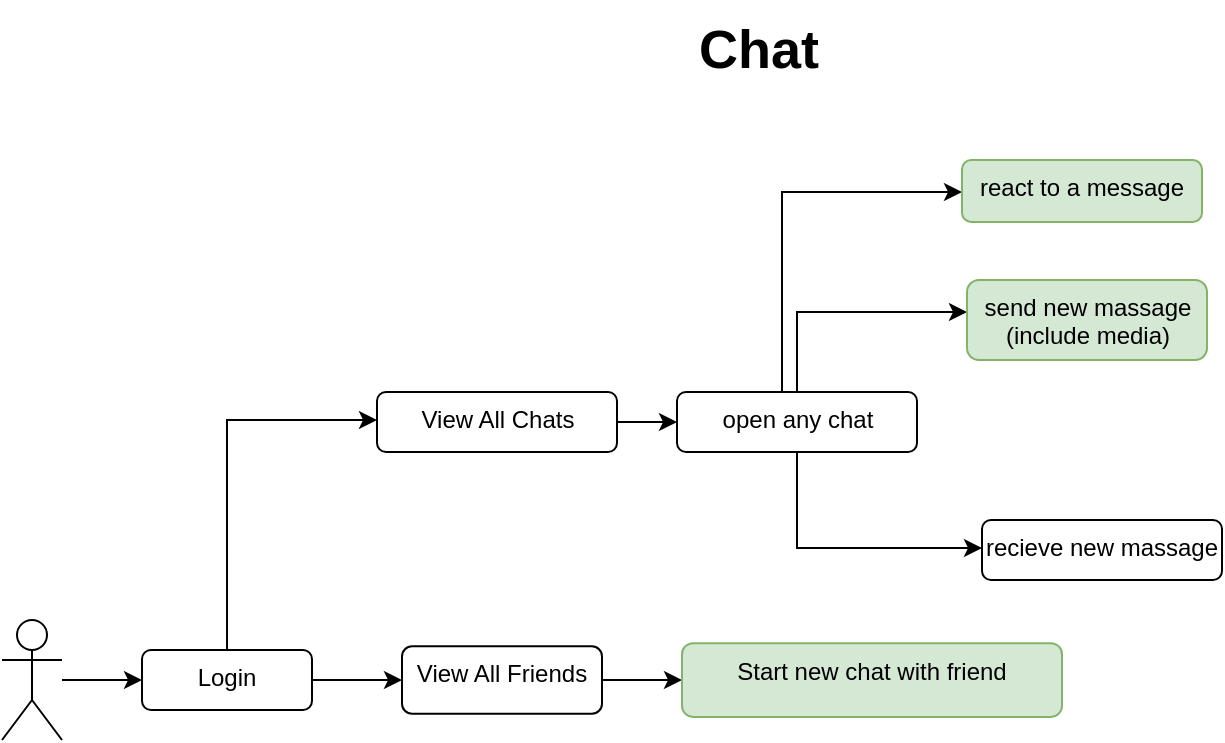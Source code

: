 <mxfile version="22.1.2" type="device" pages="2">
  <diagram id="prtHgNgQTEPvFCAcTncT" name="chat">
    <mxGraphModel dx="1036" dy="606" grid="1" gridSize="10" guides="1" tooltips="1" connect="1" arrows="1" fold="1" page="1" pageScale="1" pageWidth="1169" pageHeight="827" background="#ffffff" math="0" shadow="0">
      <root>
        <mxCell id="0" />
        <mxCell id="1" parent="0" />
        <mxCell id="4-wwQdxOtaoQIMyE8Uty-5" value="" style="edgeStyle=orthogonalEdgeStyle;rounded=0;orthogonalLoop=1;jettySize=auto;html=1;" parent="1" source="4-wwQdxOtaoQIMyE8Uty-2" target="4-wwQdxOtaoQIMyE8Uty-4" edge="1">
          <mxGeometry relative="1" as="geometry" />
        </mxCell>
        <mxCell id="4-wwQdxOtaoQIMyE8Uty-2" value="&lt;font style=&quot;font-size: 12px;&quot;&gt;Actor&lt;/font&gt;" style="shape=umlActor;verticalLabelPosition=bottom;verticalAlign=top;html=1;outlineConnect=0;fontSize=12;labelBorderColor=none;shadow=0;noLabel=1;" parent="1" vertex="1">
          <mxGeometry x="20" y="310" width="30" height="60" as="geometry" />
        </mxCell>
        <mxCell id="4-wwQdxOtaoQIMyE8Uty-7" value="" style="edgeStyle=orthogonalEdgeStyle;rounded=0;orthogonalLoop=1;jettySize=auto;html=1;" parent="1" source="4-wwQdxOtaoQIMyE8Uty-4" target="4-wwQdxOtaoQIMyE8Uty-6" edge="1">
          <mxGeometry relative="1" as="geometry" />
        </mxCell>
        <mxCell id="4-wwQdxOtaoQIMyE8Uty-9" value="" style="edgeStyle=orthogonalEdgeStyle;rounded=0;orthogonalLoop=1;jettySize=auto;html=1;" parent="1" target="4-wwQdxOtaoQIMyE8Uty-8" edge="1">
          <mxGeometry relative="1" as="geometry">
            <mxPoint x="132.514" y="335.02" as="sourcePoint" />
            <mxPoint x="210" y="260.02" as="targetPoint" />
            <Array as="points">
              <mxPoint x="133" y="210" />
            </Array>
          </mxGeometry>
        </mxCell>
        <mxCell id="4-wwQdxOtaoQIMyE8Uty-13" value="" style="edgeStyle=orthogonalEdgeStyle;rounded=0;orthogonalLoop=1;jettySize=auto;html=1;exitX=1;exitY=0.5;exitDx=0;exitDy=0;" parent="1" source="4-wwQdxOtaoQIMyE8Uty-8" target="4-wwQdxOtaoQIMyE8Uty-12" edge="1">
          <mxGeometry relative="1" as="geometry">
            <Array as="points">
              <mxPoint x="327.5" y="211" />
            </Array>
          </mxGeometry>
        </mxCell>
        <mxCell id="4-wwQdxOtaoQIMyE8Uty-4" value="Login" style="rounded=1;whiteSpace=wrap;html=1;verticalAlign=top;" parent="1" vertex="1">
          <mxGeometry x="90" y="325" width="85" height="30" as="geometry" />
        </mxCell>
        <mxCell id="4-wwQdxOtaoQIMyE8Uty-21" value="" style="edgeStyle=orthogonalEdgeStyle;rounded=0;orthogonalLoop=1;jettySize=auto;html=1;" parent="1" source="4-wwQdxOtaoQIMyE8Uty-6" target="4-wwQdxOtaoQIMyE8Uty-20" edge="1">
          <mxGeometry relative="1" as="geometry" />
        </mxCell>
        <mxCell id="4-wwQdxOtaoQIMyE8Uty-6" value="View All Friends" style="whiteSpace=wrap;html=1;verticalAlign=top;rounded=1;" parent="1" vertex="1">
          <mxGeometry x="220" y="323.13" width="100" height="33.75" as="geometry" />
        </mxCell>
        <mxCell id="4-wwQdxOtaoQIMyE8Uty-8" value="View All Chats" style="whiteSpace=wrap;html=1;verticalAlign=top;rounded=1;" parent="1" vertex="1">
          <mxGeometry x="207.5" y="196" width="120" height="30" as="geometry" />
        </mxCell>
        <mxCell id="4-wwQdxOtaoQIMyE8Uty-17" value="" style="edgeStyle=orthogonalEdgeStyle;rounded=0;orthogonalLoop=1;jettySize=auto;html=1;" parent="1" source="4-wwQdxOtaoQIMyE8Uty-12" target="4-wwQdxOtaoQIMyE8Uty-16" edge="1">
          <mxGeometry relative="1" as="geometry">
            <Array as="points">
              <mxPoint x="417.5" y="156" />
            </Array>
          </mxGeometry>
        </mxCell>
        <mxCell id="4-wwQdxOtaoQIMyE8Uty-24" value="" style="edgeStyle=orthogonalEdgeStyle;rounded=0;orthogonalLoop=1;jettySize=auto;html=1;" parent="1" source="4-wwQdxOtaoQIMyE8Uty-12" edge="1">
          <mxGeometry relative="1" as="geometry">
            <mxPoint x="510" y="274" as="targetPoint" />
            <Array as="points">
              <mxPoint x="417" y="274" />
              <mxPoint x="510" y="274" />
            </Array>
          </mxGeometry>
        </mxCell>
        <mxCell id="4-wwQdxOtaoQIMyE8Uty-27" value="" style="edgeStyle=orthogonalEdgeStyle;rounded=0;orthogonalLoop=1;jettySize=auto;html=1;" parent="1" source="4-wwQdxOtaoQIMyE8Uty-12" target="4-wwQdxOtaoQIMyE8Uty-26" edge="1">
          <mxGeometry relative="1" as="geometry">
            <Array as="points">
              <mxPoint x="410" y="96" />
            </Array>
          </mxGeometry>
        </mxCell>
        <mxCell id="4-wwQdxOtaoQIMyE8Uty-12" value="open any chat" style="whiteSpace=wrap;html=1;verticalAlign=top;rounded=1;" parent="1" vertex="1">
          <mxGeometry x="357.5" y="196" width="120" height="30" as="geometry" />
        </mxCell>
        <mxCell id="4-wwQdxOtaoQIMyE8Uty-16" value="send new massage&lt;br&gt;(include media)" style="whiteSpace=wrap;html=1;verticalAlign=top;rounded=1;fillColor=#d5e8d4;strokeColor=#82b366;" parent="1" vertex="1">
          <mxGeometry x="502.5" y="140" width="120" height="40" as="geometry" />
        </mxCell>
        <mxCell id="4-wwQdxOtaoQIMyE8Uty-20" value="Start new chat with friend" style="whiteSpace=wrap;html=1;verticalAlign=top;rounded=1;fillColor=#d5e8d4;strokeColor=#82b366;" parent="1" vertex="1">
          <mxGeometry x="360" y="321.57" width="190" height="36.87" as="geometry" />
        </mxCell>
        <mxCell id="4-wwQdxOtaoQIMyE8Uty-25" value="recieve new massage" style="whiteSpace=wrap;html=1;verticalAlign=top;rounded=1;" parent="1" vertex="1">
          <mxGeometry x="510" y="260" width="120" height="30" as="geometry" />
        </mxCell>
        <mxCell id="4-wwQdxOtaoQIMyE8Uty-26" value="react to a message" style="whiteSpace=wrap;html=1;verticalAlign=top;rounded=1;fillColor=#d5e8d4;strokeColor=#82b366;" parent="1" vertex="1">
          <mxGeometry x="500" y="80" width="120" height="31" as="geometry" />
        </mxCell>
        <mxCell id="4-wwQdxOtaoQIMyE8Uty-34" value="&lt;font style=&quot;font-size: 27px;&quot;&gt;&lt;b&gt;Chat&lt;/b&gt;&lt;/font&gt;" style="text;html=1;align=center;verticalAlign=middle;resizable=0;points=[];autosize=1;strokeColor=none;fillColor=none;" parent="1" vertex="1">
          <mxGeometry x="357.5" width="80" height="50" as="geometry" />
        </mxCell>
      </root>
    </mxGraphModel>
  </diagram>
  <diagram id="XnBpVU9KgXEtf1aHKn5Q" name="friends">
    <mxGraphModel dx="1036" dy="606" grid="1" gridSize="10" guides="1" tooltips="1" connect="1" arrows="1" fold="1" page="1" pageScale="1" pageWidth="850" pageHeight="1100" math="0" shadow="0">
      <root>
        <mxCell id="0" />
        <mxCell id="1" parent="0" />
        <mxCell id="v4ER8ZEG0NEGoU6sT2xr-1" value="" style="edgeStyle=orthogonalEdgeStyle;rounded=0;orthogonalLoop=1;jettySize=auto;html=1;" parent="1" source="v4ER8ZEG0NEGoU6sT2xr-2" target="v4ER8ZEG0NEGoU6sT2xr-3" edge="1">
          <mxGeometry relative="1" as="geometry" />
        </mxCell>
        <mxCell id="v4ER8ZEG0NEGoU6sT2xr-2" value="&lt;font style=&quot;font-size: 12px;&quot;&gt;Actor&lt;/font&gt;" style="shape=umlActor;verticalLabelPosition=bottom;verticalAlign=top;html=1;outlineConnect=0;fontSize=12;labelBorderColor=none;shadow=0;noLabel=1;" parent="1" vertex="1">
          <mxGeometry x="20" y="310" width="30" height="60" as="geometry" />
        </mxCell>
        <mxCell id="v4ER8ZEG0NEGoU6sT2xr-5" value="" style="edgeStyle=orthogonalEdgeStyle;rounded=0;orthogonalLoop=1;jettySize=auto;html=1;" parent="1" source="v4ER8ZEG0NEGoU6sT2xr-3" target="v4ER8ZEG0NEGoU6sT2xr-4" edge="1">
          <mxGeometry relative="1" as="geometry" />
        </mxCell>
        <mxCell id="v4ER8ZEG0NEGoU6sT2xr-7" value="" style="edgeStyle=orthogonalEdgeStyle;rounded=0;orthogonalLoop=1;jettySize=auto;html=1;" parent="1" source="v4ER8ZEG0NEGoU6sT2xr-3" target="v4ER8ZEG0NEGoU6sT2xr-6" edge="1">
          <mxGeometry relative="1" as="geometry">
            <Array as="points">
              <mxPoint x="140" y="245" />
            </Array>
          </mxGeometry>
        </mxCell>
        <mxCell id="v4ER8ZEG0NEGoU6sT2xr-18" value="" style="edgeStyle=orthogonalEdgeStyle;rounded=0;orthogonalLoop=1;jettySize=auto;html=1;" parent="1" source="v4ER8ZEG0NEGoU6sT2xr-3" target="v4ER8ZEG0NEGoU6sT2xr-17" edge="1">
          <mxGeometry relative="1" as="geometry">
            <Array as="points">
              <mxPoint x="140" y="445" />
            </Array>
          </mxGeometry>
        </mxCell>
        <mxCell id="ua8bIsHQMasI2iSJRHue-5" value="" style="edgeStyle=orthogonalEdgeStyle;rounded=0;orthogonalLoop=1;jettySize=auto;html=1;entryX=0;entryY=0.5;entryDx=0;entryDy=0;" parent="1" target="ua8bIsHQMasI2iSJRHue-4" edge="1">
          <mxGeometry relative="1" as="geometry">
            <mxPoint x="130" y="355" as="sourcePoint" />
            <mxPoint x="200" y="520" as="targetPoint" />
            <Array as="points">
              <mxPoint x="130" y="520" />
            </Array>
          </mxGeometry>
        </mxCell>
        <mxCell id="v4ER8ZEG0NEGoU6sT2xr-3" value="Login" style="rounded=1;whiteSpace=wrap;html=1;verticalAlign=top;" parent="1" vertex="1">
          <mxGeometry x="90" y="325" width="85" height="30" as="geometry" />
        </mxCell>
        <mxCell id="v4ER8ZEG0NEGoU6sT2xr-4" value="view all profiles" style="rounded=1;whiteSpace=wrap;html=1;verticalAlign=top;" parent="1" vertex="1">
          <mxGeometry x="220" y="325" width="100" height="30" as="geometry" />
        </mxCell>
        <mxCell id="v4ER8ZEG0NEGoU6sT2xr-6" value="Send Frind Request" style="rounded=1;whiteSpace=wrap;html=1;verticalAlign=top;fillColor=#fff2cc;strokeColor=#d6b656;" parent="1" vertex="1">
          <mxGeometry x="220" y="230" width="122.5" height="30" as="geometry" />
        </mxCell>
        <mxCell id="v4ER8ZEG0NEGoU6sT2xr-8" value="" style="edgeStyle=orthogonalEdgeStyle;rounded=0;orthogonalLoop=1;jettySize=auto;html=1;exitX=0.5;exitY=0;exitDx=0;exitDy=0;" parent="1" source="v4ER8ZEG0NEGoU6sT2xr-3" target="v4ER8ZEG0NEGoU6sT2xr-9" edge="1">
          <mxGeometry relative="1" as="geometry">
            <mxPoint x="130" y="245" as="sourcePoint" />
            <Array as="points">
              <mxPoint x="130" y="325" />
              <mxPoint x="130" y="165" />
            </Array>
          </mxGeometry>
        </mxCell>
        <mxCell id="v4ER8ZEG0NEGoU6sT2xr-11" value="" style="edgeStyle=orthogonalEdgeStyle;rounded=0;orthogonalLoop=1;jettySize=auto;html=1;" parent="1" source="v4ER8ZEG0NEGoU6sT2xr-9" target="v4ER8ZEG0NEGoU6sT2xr-10" edge="1">
          <mxGeometry relative="1" as="geometry" />
        </mxCell>
        <mxCell id="v4ER8ZEG0NEGoU6sT2xr-12" value="" style="edgeStyle=orthogonalEdgeStyle;rounded=0;orthogonalLoop=1;jettySize=auto;html=1;" parent="1" source="v4ER8ZEG0NEGoU6sT2xr-9" target="v4ER8ZEG0NEGoU6sT2xr-10" edge="1">
          <mxGeometry relative="1" as="geometry" />
        </mxCell>
        <mxCell id="v4ER8ZEG0NEGoU6sT2xr-13" value="" style="edgeStyle=orthogonalEdgeStyle;rounded=0;orthogonalLoop=1;jettySize=auto;html=1;" parent="1" source="v4ER8ZEG0NEGoU6sT2xr-9" target="v4ER8ZEG0NEGoU6sT2xr-10" edge="1">
          <mxGeometry relative="1" as="geometry" />
        </mxCell>
        <mxCell id="v4ER8ZEG0NEGoU6sT2xr-16" value="" style="edgeStyle=orthogonalEdgeStyle;rounded=0;orthogonalLoop=1;jettySize=auto;html=1;" parent="1" source="v4ER8ZEG0NEGoU6sT2xr-9" target="v4ER8ZEG0NEGoU6sT2xr-15" edge="1">
          <mxGeometry relative="1" as="geometry" />
        </mxCell>
        <mxCell id="v4ER8ZEG0NEGoU6sT2xr-9" value="view all his friend request" style="rounded=1;whiteSpace=wrap;html=1;verticalAlign=top;" parent="1" vertex="1">
          <mxGeometry x="220" y="150" width="140" height="30" as="geometry" />
        </mxCell>
        <mxCell id="v4ER8ZEG0NEGoU6sT2xr-10" value="accept Friend request" style="rounded=1;whiteSpace=wrap;html=1;verticalAlign=top;glass=0;noLabel=0;comic=0;fillColor=#fff2cc;strokeColor=#d6b656;" parent="1" vertex="1">
          <mxGeometry x="410" y="120" width="140" height="30" as="geometry" />
        </mxCell>
        <mxCell id="v4ER8ZEG0NEGoU6sT2xr-15" value="reject friend request" style="rounded=1;whiteSpace=wrap;html=1;verticalAlign=top;fillColor=#fff2cc;strokeColor=#d6b656;" parent="1" vertex="1">
          <mxGeometry x="410" y="170" width="140" height="30" as="geometry" />
        </mxCell>
        <mxCell id="v4ER8ZEG0NEGoU6sT2xr-17" value="view all friends" style="rounded=1;whiteSpace=wrap;html=1;verticalAlign=top;" parent="1" vertex="1">
          <mxGeometry x="220" y="430" width="85" height="30" as="geometry" />
        </mxCell>
        <mxCell id="AIhq2Jc87i2NjuvttlhZ-2" value="&lt;font style=&quot;font-size: 29px;&quot;&gt;&lt;b&gt;Friends&lt;/b&gt;&lt;/font&gt;" style="text;html=1;strokeColor=none;fillColor=none;align=center;verticalAlign=middle;whiteSpace=wrap;rounded=0;" parent="1" vertex="1">
          <mxGeometry x="360" y="10" width="165" height="60" as="geometry" />
        </mxCell>
        <mxCell id="ua8bIsHQMasI2iSJRHue-4" value="create new profile&lt;br&gt;or update profile fields" style="rounded=1;whiteSpace=wrap;html=1;verticalAlign=top;fillColor=#fff2cc;strokeColor=#d6b656;" parent="1" vertex="1">
          <mxGeometry x="220" y="500" width="130" height="40" as="geometry" />
        </mxCell>
      </root>
    </mxGraphModel>
  </diagram>
</mxfile>
